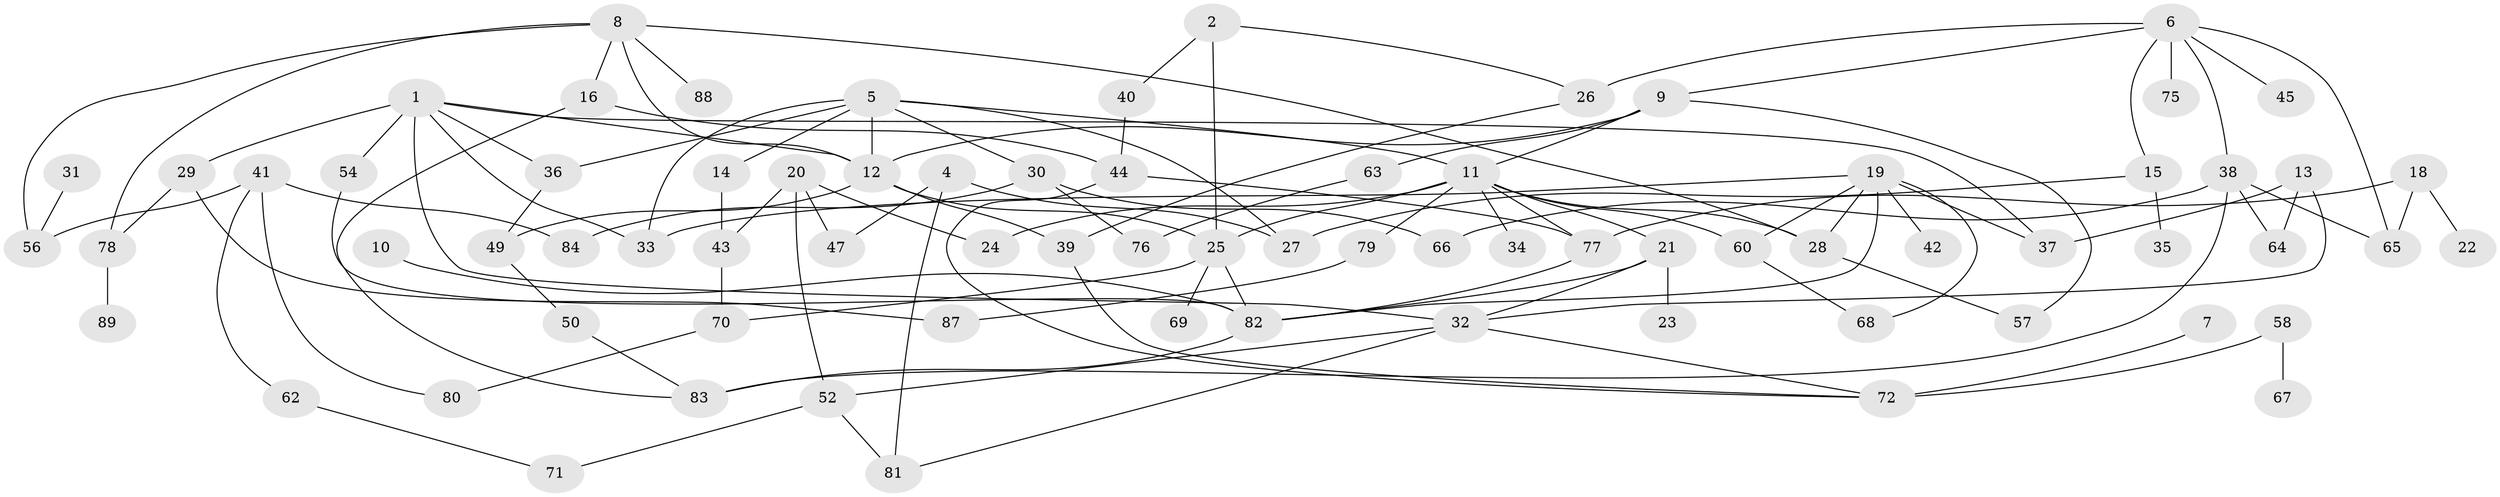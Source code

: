 // original degree distribution, {5: 0.04081632653061224, 2: 0.2857142857142857, 0: 0.08843537414965986, 3: 0.22448979591836735, 4: 0.14965986394557823, 7: 0.02040816326530612, 1: 0.17687074829931973, 6: 0.013605442176870748}
// Generated by graph-tools (version 1.1) at 2025/48/03/04/25 22:48:06]
// undirected, 76 vertices, 118 edges
graph export_dot {
  node [color=gray90,style=filled];
  1;
  2;
  4;
  5;
  6;
  7;
  8;
  9;
  10;
  11;
  12;
  13;
  14;
  15;
  16;
  18;
  19;
  20;
  21;
  22;
  23;
  24;
  25;
  26;
  27;
  28;
  29;
  30;
  31;
  32;
  33;
  34;
  35;
  36;
  37;
  38;
  39;
  40;
  41;
  42;
  43;
  44;
  45;
  47;
  49;
  50;
  52;
  54;
  56;
  57;
  58;
  60;
  62;
  63;
  64;
  65;
  66;
  67;
  68;
  69;
  70;
  71;
  72;
  75;
  76;
  77;
  78;
  79;
  80;
  81;
  82;
  83;
  84;
  87;
  88;
  89;
  1 -- 12 [weight=1.0];
  1 -- 29 [weight=3.0];
  1 -- 32 [weight=1.0];
  1 -- 33 [weight=1.0];
  1 -- 36 [weight=1.0];
  1 -- 37 [weight=1.0];
  1 -- 54 [weight=1.0];
  2 -- 25 [weight=1.0];
  2 -- 26 [weight=1.0];
  2 -- 40 [weight=1.0];
  4 -- 27 [weight=1.0];
  4 -- 47 [weight=1.0];
  4 -- 81 [weight=1.0];
  5 -- 11 [weight=1.0];
  5 -- 12 [weight=1.0];
  5 -- 14 [weight=1.0];
  5 -- 27 [weight=1.0];
  5 -- 30 [weight=1.0];
  5 -- 33 [weight=1.0];
  5 -- 36 [weight=1.0];
  6 -- 9 [weight=1.0];
  6 -- 15 [weight=1.0];
  6 -- 26 [weight=1.0];
  6 -- 38 [weight=1.0];
  6 -- 45 [weight=1.0];
  6 -- 65 [weight=1.0];
  6 -- 75 [weight=1.0];
  7 -- 72 [weight=2.0];
  8 -- 12 [weight=1.0];
  8 -- 16 [weight=1.0];
  8 -- 28 [weight=1.0];
  8 -- 56 [weight=1.0];
  8 -- 78 [weight=1.0];
  8 -- 88 [weight=1.0];
  9 -- 11 [weight=1.0];
  9 -- 12 [weight=1.0];
  9 -- 57 [weight=1.0];
  9 -- 63 [weight=1.0];
  10 -- 82 [weight=1.0];
  11 -- 21 [weight=1.0];
  11 -- 24 [weight=1.0];
  11 -- 25 [weight=1.0];
  11 -- 28 [weight=1.0];
  11 -- 34 [weight=1.0];
  11 -- 60 [weight=1.0];
  11 -- 77 [weight=1.0];
  11 -- 79 [weight=1.0];
  12 -- 25 [weight=1.0];
  12 -- 39 [weight=1.0];
  12 -- 49 [weight=1.0];
  13 -- 32 [weight=1.0];
  13 -- 37 [weight=1.0];
  13 -- 64 [weight=1.0];
  14 -- 43 [weight=1.0];
  15 -- 27 [weight=1.0];
  15 -- 35 [weight=1.0];
  16 -- 44 [weight=1.0];
  16 -- 83 [weight=1.0];
  18 -- 22 [weight=1.0];
  18 -- 65 [weight=1.0];
  18 -- 77 [weight=1.0];
  19 -- 28 [weight=1.0];
  19 -- 33 [weight=1.0];
  19 -- 37 [weight=1.0];
  19 -- 42 [weight=1.0];
  19 -- 60 [weight=1.0];
  19 -- 68 [weight=1.0];
  19 -- 82 [weight=1.0];
  20 -- 24 [weight=1.0];
  20 -- 43 [weight=1.0];
  20 -- 47 [weight=1.0];
  20 -- 52 [weight=1.0];
  21 -- 23 [weight=1.0];
  21 -- 32 [weight=1.0];
  21 -- 82 [weight=1.0];
  25 -- 69 [weight=1.0];
  25 -- 70 [weight=1.0];
  25 -- 82 [weight=1.0];
  26 -- 39 [weight=1.0];
  28 -- 57 [weight=1.0];
  29 -- 78 [weight=1.0];
  29 -- 87 [weight=1.0];
  30 -- 66 [weight=1.0];
  30 -- 76 [weight=1.0];
  30 -- 84 [weight=1.0];
  31 -- 56 [weight=1.0];
  32 -- 52 [weight=1.0];
  32 -- 72 [weight=1.0];
  32 -- 81 [weight=1.0];
  36 -- 49 [weight=1.0];
  38 -- 64 [weight=1.0];
  38 -- 65 [weight=1.0];
  38 -- 66 [weight=1.0];
  38 -- 83 [weight=1.0];
  39 -- 72 [weight=1.0];
  40 -- 44 [weight=1.0];
  41 -- 56 [weight=1.0];
  41 -- 62 [weight=1.0];
  41 -- 80 [weight=1.0];
  41 -- 84 [weight=1.0];
  43 -- 70 [weight=1.0];
  44 -- 72 [weight=1.0];
  44 -- 77 [weight=1.0];
  49 -- 50 [weight=1.0];
  50 -- 83 [weight=1.0];
  52 -- 71 [weight=1.0];
  52 -- 81 [weight=1.0];
  54 -- 82 [weight=1.0];
  58 -- 67 [weight=1.0];
  58 -- 72 [weight=1.0];
  60 -- 68 [weight=1.0];
  62 -- 71 [weight=1.0];
  63 -- 76 [weight=1.0];
  70 -- 80 [weight=1.0];
  77 -- 82 [weight=1.0];
  78 -- 89 [weight=1.0];
  79 -- 87 [weight=1.0];
  82 -- 83 [weight=1.0];
}
